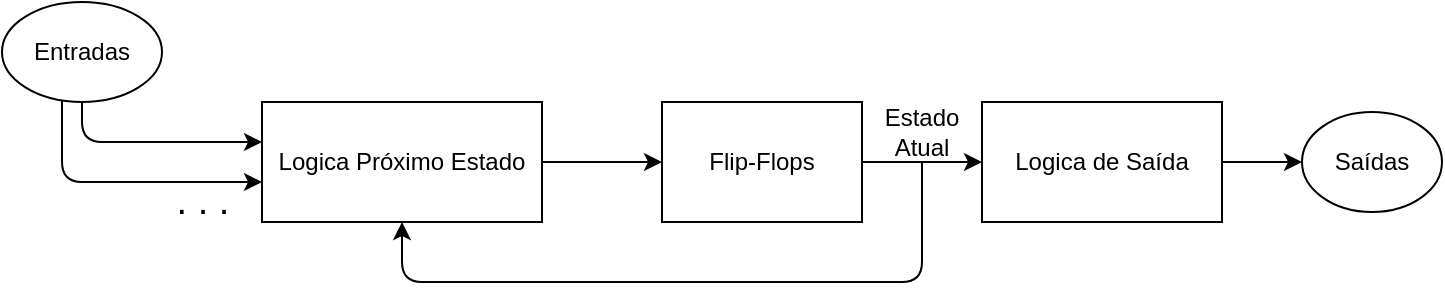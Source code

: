 <mxfile version="14.2.7" type="device"><diagram id="hFWgsn6jO-Tb8gwEeWTg" name="Page-1"><mxGraphModel dx="1332" dy="802" grid="1" gridSize="10" guides="1" tooltips="1" connect="1" arrows="1" fold="1" page="1" pageScale="1" pageWidth="827" pageHeight="1169" math="0" shadow="0"><root><mxCell id="0"/><mxCell id="1" parent="0"/><mxCell id="NlWjaYcJ24ocLzceO3kq-7" style="edgeStyle=orthogonalEdgeStyle;rounded=0;orthogonalLoop=1;jettySize=auto;html=1;entryX=0;entryY=0.5;entryDx=0;entryDy=0;" parent="1" source="NlWjaYcJ24ocLzceO3kq-1" target="NlWjaYcJ24ocLzceO3kq-6" edge="1"><mxGeometry relative="1" as="geometry"/></mxCell><mxCell id="NlWjaYcJ24ocLzceO3kq-1" value="Logica Próximo Estado" style="rounded=0;whiteSpace=wrap;html=1;" parent="1" vertex="1"><mxGeometry x="190" y="240" width="140" height="60" as="geometry"/></mxCell><mxCell id="NlWjaYcJ24ocLzceO3kq-2" value="" style="endArrow=classic;html=1;" parent="1" source="NlWjaYcJ24ocLzceO3kq-4" edge="1"><mxGeometry width="50" height="50" relative="1" as="geometry"><mxPoint x="100" y="200" as="sourcePoint"/><mxPoint x="190" y="260" as="targetPoint"/><Array as="points"><mxPoint x="100" y="260"/></Array></mxGeometry></mxCell><mxCell id="NlWjaYcJ24ocLzceO3kq-3" value="" style="endArrow=classic;html=1;" parent="1" edge="1"><mxGeometry width="50" height="50" relative="1" as="geometry"><mxPoint x="90" y="200" as="sourcePoint"/><mxPoint x="190" y="280" as="targetPoint"/><Array as="points"><mxPoint x="90" y="280"/></Array></mxGeometry></mxCell><mxCell id="NlWjaYcJ24ocLzceO3kq-5" value="&lt;font style=&quot;font-size: 19px&quot;&gt;. . .&lt;/font&gt;" style="text;html=1;align=center;verticalAlign=middle;resizable=0;points=[];autosize=1;" parent="1" vertex="1"><mxGeometry x="140" y="280" width="40" height="20" as="geometry"/></mxCell><mxCell id="NlWjaYcJ24ocLzceO3kq-9" style="edgeStyle=orthogonalEdgeStyle;rounded=0;orthogonalLoop=1;jettySize=auto;html=1;exitX=1;exitY=0.5;exitDx=0;exitDy=0;entryX=0;entryY=0.5;entryDx=0;entryDy=0;" parent="1" source="NlWjaYcJ24ocLzceO3kq-6" target="NlWjaYcJ24ocLzceO3kq-8" edge="1"><mxGeometry relative="1" as="geometry"/></mxCell><mxCell id="NlWjaYcJ24ocLzceO3kq-6" value="Flip-Flops" style="rounded=0;whiteSpace=wrap;html=1;" parent="1" vertex="1"><mxGeometry x="390" y="240" width="100" height="60" as="geometry"/></mxCell><mxCell id="NlWjaYcJ24ocLzceO3kq-11" style="edgeStyle=orthogonalEdgeStyle;rounded=0;orthogonalLoop=1;jettySize=auto;html=1;exitX=1;exitY=0.5;exitDx=0;exitDy=0;entryX=0;entryY=0.5;entryDx=0;entryDy=0;" parent="1" source="NlWjaYcJ24ocLzceO3kq-8" target="NlWjaYcJ24ocLzceO3kq-10" edge="1"><mxGeometry relative="1" as="geometry"/></mxCell><mxCell id="NlWjaYcJ24ocLzceO3kq-8" value="Logica de Saída" style="rounded=0;whiteSpace=wrap;html=1;" parent="1" vertex="1"><mxGeometry x="550" y="240" width="120" height="60" as="geometry"/></mxCell><mxCell id="NlWjaYcJ24ocLzceO3kq-10" value="Saídas" style="ellipse;whiteSpace=wrap;html=1;" parent="1" vertex="1"><mxGeometry x="710" y="245" width="70" height="50" as="geometry"/></mxCell><mxCell id="NlWjaYcJ24ocLzceO3kq-12" value="" style="endArrow=classic;html=1;entryX=0.5;entryY=1;entryDx=0;entryDy=0;" parent="1" target="NlWjaYcJ24ocLzceO3kq-1" edge="1"><mxGeometry width="50" height="50" relative="1" as="geometry"><mxPoint x="520" y="270" as="sourcePoint"/><mxPoint x="250" y="330" as="targetPoint"/><Array as="points"><mxPoint x="520" y="330"/><mxPoint x="260" y="330"/></Array></mxGeometry></mxCell><mxCell id="NlWjaYcJ24ocLzceO3kq-4" value="Entradas" style="ellipse;whiteSpace=wrap;html=1;" parent="1" vertex="1"><mxGeometry x="60" y="190" width="80" height="50" as="geometry"/></mxCell><mxCell id="45vrmsHwlodZo9b0H5Oe-1" value="Estado Atual" style="text;html=1;strokeColor=none;fillColor=none;align=center;verticalAlign=middle;whiteSpace=wrap;rounded=0;" vertex="1" parent="1"><mxGeometry x="500" y="245" width="40" height="20" as="geometry"/></mxCell></root></mxGraphModel></diagram></mxfile>